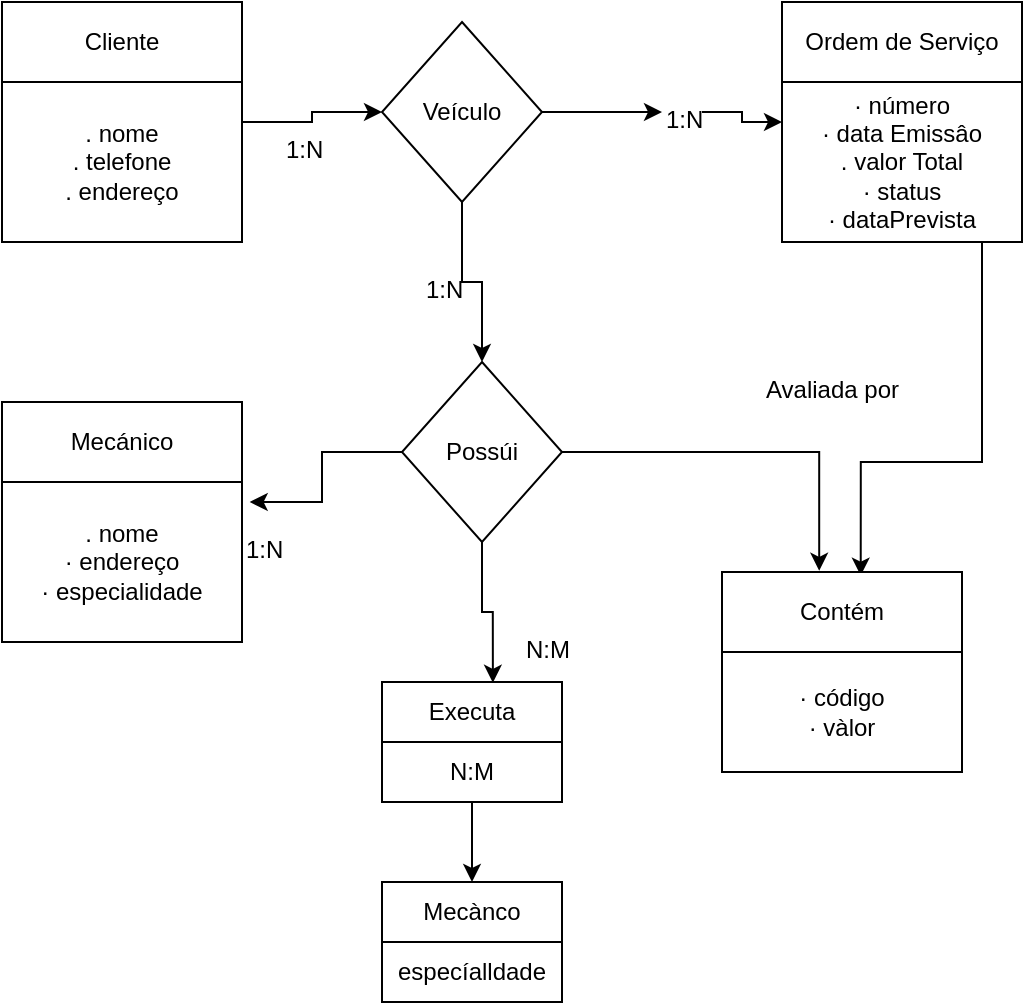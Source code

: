 <mxfile version="26.2.8">
  <diagram name="Página-1" id="9LuBfqF0Ye5HttQomdz3">
    <mxGraphModel dx="1283" dy="527" grid="1" gridSize="10" guides="1" tooltips="1" connect="1" arrows="1" fold="1" page="1" pageScale="1" pageWidth="827" pageHeight="1169" math="0" shadow="0">
      <root>
        <mxCell id="0" />
        <mxCell id="1" parent="0" />
        <mxCell id="TEoPaOZpnHWNgnak06fM-1" value="Cliente" style="rounded=0;whiteSpace=wrap;html=1;" vertex="1" parent="1">
          <mxGeometry x="70" width="120" height="40" as="geometry" />
        </mxCell>
        <mxCell id="TEoPaOZpnHWNgnak06fM-10" style="edgeStyle=orthogonalEdgeStyle;rounded=0;orthogonalLoop=1;jettySize=auto;html=1;exitX=0.5;exitY=0;exitDx=0;exitDy=0;entryX=0.5;entryY=1;entryDx=0;entryDy=0;" edge="1" parent="1" source="TEoPaOZpnHWNgnak06fM-3" target="TEoPaOZpnHWNgnak06fM-1">
          <mxGeometry relative="1" as="geometry" />
        </mxCell>
        <mxCell id="TEoPaOZpnHWNgnak06fM-31" style="edgeStyle=orthogonalEdgeStyle;rounded=0;orthogonalLoop=1;jettySize=auto;html=1;exitX=1;exitY=0.25;exitDx=0;exitDy=0;entryX=0;entryY=0.5;entryDx=0;entryDy=0;" edge="1" parent="1" source="TEoPaOZpnHWNgnak06fM-3" target="TEoPaOZpnHWNgnak06fM-4">
          <mxGeometry relative="1" as="geometry" />
        </mxCell>
        <mxCell id="TEoPaOZpnHWNgnak06fM-3" value="&lt;div&gt;. nome&lt;/div&gt;&lt;div&gt;. telefone&lt;/div&gt;&lt;div&gt;. endereço&lt;/div&gt;" style="rounded=0;whiteSpace=wrap;html=1;" vertex="1" parent="1">
          <mxGeometry x="70" y="40" width="120" height="80" as="geometry" />
        </mxCell>
        <mxCell id="TEoPaOZpnHWNgnak06fM-32" style="edgeStyle=orthogonalEdgeStyle;rounded=0;orthogonalLoop=1;jettySize=auto;html=1;exitX=1;exitY=0.5;exitDx=0;exitDy=0;entryX=0;entryY=0.25;entryDx=0;entryDy=0;" edge="1" parent="1" source="TEoPaOZpnHWNgnak06fM-4" target="TEoPaOZpnHWNgnak06fM-22">
          <mxGeometry relative="1" as="geometry" />
        </mxCell>
        <mxCell id="TEoPaOZpnHWNgnak06fM-35" style="edgeStyle=orthogonalEdgeStyle;rounded=0;orthogonalLoop=1;jettySize=auto;html=1;exitX=0.5;exitY=1;exitDx=0;exitDy=0;" edge="1" parent="1" source="TEoPaOZpnHWNgnak06fM-4" target="TEoPaOZpnHWNgnak06fM-11">
          <mxGeometry relative="1" as="geometry" />
        </mxCell>
        <mxCell id="TEoPaOZpnHWNgnak06fM-4" value="Veículo" style="rhombus;whiteSpace=wrap;html=1;" vertex="1" parent="1">
          <mxGeometry x="260" y="10" width="80" height="90" as="geometry" />
        </mxCell>
        <mxCell id="TEoPaOZpnHWNgnak06fM-6" value="Ordem de Serviço" style="rounded=0;whiteSpace=wrap;html=1;" vertex="1" parent="1">
          <mxGeometry x="460" width="120" height="40" as="geometry" />
        </mxCell>
        <mxCell id="TEoPaOZpnHWNgnak06fM-43" style="edgeStyle=orthogonalEdgeStyle;rounded=0;orthogonalLoop=1;jettySize=auto;html=1;exitX=0.5;exitY=1;exitDx=0;exitDy=0;entryX=0.578;entryY=0.045;entryDx=0;entryDy=0;entryPerimeter=0;" edge="1" parent="1" source="TEoPaOZpnHWNgnak06fM-7" target="TEoPaOZpnHWNgnak06fM-14">
          <mxGeometry relative="1" as="geometry">
            <mxPoint x="500" y="280" as="targetPoint" />
            <Array as="points">
              <mxPoint x="560" y="120" />
              <mxPoint x="560" y="230" />
              <mxPoint x="499" y="230" />
            </Array>
          </mxGeometry>
        </mxCell>
        <mxCell id="TEoPaOZpnHWNgnak06fM-7" value="&lt;div&gt;· número&lt;/div&gt;&lt;div&gt;· data Emissâo&lt;/div&gt;&lt;div&gt;. valor Total&lt;/div&gt;&lt;div&gt;· status&lt;/div&gt;&lt;div&gt;· dataPrevista&lt;/div&gt;" style="rounded=0;whiteSpace=wrap;html=1;" vertex="1" parent="1">
          <mxGeometry x="460" y="40" width="120" height="80" as="geometry" />
        </mxCell>
        <mxCell id="TEoPaOZpnHWNgnak06fM-40" style="edgeStyle=orthogonalEdgeStyle;rounded=0;orthogonalLoop=1;jettySize=auto;html=1;exitX=1;exitY=0.5;exitDx=0;exitDy=0;entryX=0.405;entryY=-0.015;entryDx=0;entryDy=0;entryPerimeter=0;" edge="1" parent="1" source="TEoPaOZpnHWNgnak06fM-11" target="TEoPaOZpnHWNgnak06fM-14">
          <mxGeometry relative="1" as="geometry">
            <mxPoint x="480" y="280" as="targetPoint" />
          </mxGeometry>
        </mxCell>
        <mxCell id="TEoPaOZpnHWNgnak06fM-11" value="Possúi" style="rhombus;whiteSpace=wrap;html=1;" vertex="1" parent="1">
          <mxGeometry x="270" y="180" width="80" height="90" as="geometry" />
        </mxCell>
        <mxCell id="TEoPaOZpnHWNgnak06fM-12" value="Mecánico" style="rounded=0;whiteSpace=wrap;html=1;" vertex="1" parent="1">
          <mxGeometry x="70" y="200" width="120" height="40" as="geometry" />
        </mxCell>
        <mxCell id="TEoPaOZpnHWNgnak06fM-13" value="&lt;div&gt;. nome&lt;/div&gt;&lt;div&gt;· endereço&lt;/div&gt;&lt;div&gt;· especialidade&lt;/div&gt;" style="rounded=0;whiteSpace=wrap;html=1;" vertex="1" parent="1">
          <mxGeometry x="70" y="240" width="120" height="80" as="geometry" />
        </mxCell>
        <mxCell id="TEoPaOZpnHWNgnak06fM-14" value="Contém" style="rounded=0;whiteSpace=wrap;html=1;" vertex="1" parent="1">
          <mxGeometry x="430" y="285" width="120" height="40" as="geometry" />
        </mxCell>
        <mxCell id="TEoPaOZpnHWNgnak06fM-15" value="&lt;div&gt;· código&lt;/div&gt;&lt;div&gt;· vàlor&lt;/div&gt;" style="rounded=0;whiteSpace=wrap;html=1;" vertex="1" parent="1">
          <mxGeometry x="430" y="325" width="120" height="60" as="geometry" />
        </mxCell>
        <mxCell id="TEoPaOZpnHWNgnak06fM-16" value="Executa" style="rounded=0;whiteSpace=wrap;html=1;" vertex="1" parent="1">
          <mxGeometry x="260" y="340" width="90" height="30" as="geometry" />
        </mxCell>
        <mxCell id="TEoPaOZpnHWNgnak06fM-46" style="edgeStyle=orthogonalEdgeStyle;rounded=0;orthogonalLoop=1;jettySize=auto;html=1;exitX=0.5;exitY=1;exitDx=0;exitDy=0;entryX=0.5;entryY=0;entryDx=0;entryDy=0;" edge="1" parent="1" source="TEoPaOZpnHWNgnak06fM-17" target="TEoPaOZpnHWNgnak06fM-18">
          <mxGeometry relative="1" as="geometry" />
        </mxCell>
        <mxCell id="TEoPaOZpnHWNgnak06fM-17" value="N:M" style="rounded=0;whiteSpace=wrap;html=1;" vertex="1" parent="1">
          <mxGeometry x="260" y="370" width="90" height="30" as="geometry" />
        </mxCell>
        <mxCell id="TEoPaOZpnHWNgnak06fM-18" value="Mecànco" style="rounded=0;whiteSpace=wrap;html=1;" vertex="1" parent="1">
          <mxGeometry x="260" y="440" width="90" height="30" as="geometry" />
        </mxCell>
        <mxCell id="TEoPaOZpnHWNgnak06fM-19" value="especíalldade" style="rounded=0;whiteSpace=wrap;html=1;" vertex="1" parent="1">
          <mxGeometry x="260" y="470" width="90" height="30" as="geometry" />
        </mxCell>
        <mxCell id="TEoPaOZpnHWNgnak06fM-21" value="1:N" style="text;whiteSpace=wrap;" vertex="1" parent="1">
          <mxGeometry x="210" y="60" width="50" height="40" as="geometry" />
        </mxCell>
        <mxCell id="TEoPaOZpnHWNgnak06fM-34" style="edgeStyle=orthogonalEdgeStyle;rounded=0;orthogonalLoop=1;jettySize=auto;html=1;exitX=1;exitY=0.25;exitDx=0;exitDy=0;entryX=0;entryY=0.25;entryDx=0;entryDy=0;" edge="1" parent="1" source="TEoPaOZpnHWNgnak06fM-22" target="TEoPaOZpnHWNgnak06fM-7">
          <mxGeometry relative="1" as="geometry" />
        </mxCell>
        <mxCell id="TEoPaOZpnHWNgnak06fM-22" value="1:N" style="text;whiteSpace=wrap;" vertex="1" parent="1">
          <mxGeometry x="400" y="45" width="20" height="40" as="geometry" />
        </mxCell>
        <mxCell id="TEoPaOZpnHWNgnak06fM-23" value="1:N" style="text;whiteSpace=wrap;" vertex="1" parent="1">
          <mxGeometry x="280" y="130" width="50" height="40" as="geometry" />
        </mxCell>
        <mxCell id="TEoPaOZpnHWNgnak06fM-24" value="1:N" style="text;whiteSpace=wrap;" vertex="1" parent="1">
          <mxGeometry x="190" y="260" width="50" height="40" as="geometry" />
        </mxCell>
        <mxCell id="TEoPaOZpnHWNgnak06fM-25" value="N:M" style="text;whiteSpace=wrap;" vertex="1" parent="1">
          <mxGeometry x="330" y="310" width="60" height="40" as="geometry" />
        </mxCell>
        <mxCell id="TEoPaOZpnHWNgnak06fM-26" value="Avaliada por" style="text;whiteSpace=wrap;" vertex="1" parent="1">
          <mxGeometry x="450" y="180" width="100" height="40" as="geometry" />
        </mxCell>
        <mxCell id="TEoPaOZpnHWNgnak06fM-37" style="edgeStyle=orthogonalEdgeStyle;rounded=0;orthogonalLoop=1;jettySize=auto;html=1;exitX=0;exitY=0.5;exitDx=0;exitDy=0;entryX=1.032;entryY=0.125;entryDx=0;entryDy=0;entryPerimeter=0;" edge="1" parent="1" source="TEoPaOZpnHWNgnak06fM-11" target="TEoPaOZpnHWNgnak06fM-13">
          <mxGeometry relative="1" as="geometry" />
        </mxCell>
        <mxCell id="TEoPaOZpnHWNgnak06fM-45" style="edgeStyle=orthogonalEdgeStyle;rounded=0;orthogonalLoop=1;jettySize=auto;html=1;exitX=0.5;exitY=1;exitDx=0;exitDy=0;entryX=0.616;entryY=0.013;entryDx=0;entryDy=0;entryPerimeter=0;" edge="1" parent="1" source="TEoPaOZpnHWNgnak06fM-11" target="TEoPaOZpnHWNgnak06fM-16">
          <mxGeometry relative="1" as="geometry" />
        </mxCell>
      </root>
    </mxGraphModel>
  </diagram>
</mxfile>
